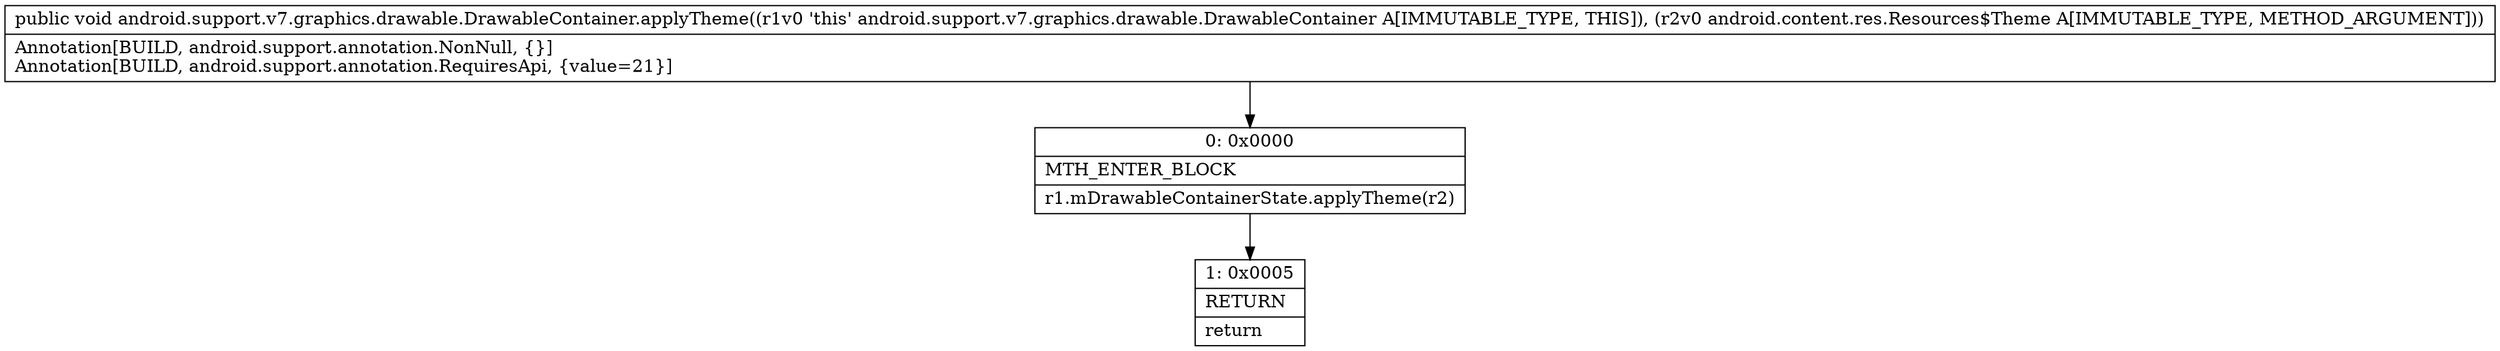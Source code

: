 digraph "CFG forandroid.support.v7.graphics.drawable.DrawableContainer.applyTheme(Landroid\/content\/res\/Resources$Theme;)V" {
Node_0 [shape=record,label="{0\:\ 0x0000|MTH_ENTER_BLOCK\l|r1.mDrawableContainerState.applyTheme(r2)\l}"];
Node_1 [shape=record,label="{1\:\ 0x0005|RETURN\l|return\l}"];
MethodNode[shape=record,label="{public void android.support.v7.graphics.drawable.DrawableContainer.applyTheme((r1v0 'this' android.support.v7.graphics.drawable.DrawableContainer A[IMMUTABLE_TYPE, THIS]), (r2v0 android.content.res.Resources$Theme A[IMMUTABLE_TYPE, METHOD_ARGUMENT]))  | Annotation[BUILD, android.support.annotation.NonNull, \{\}]\lAnnotation[BUILD, android.support.annotation.RequiresApi, \{value=21\}]\l}"];
MethodNode -> Node_0;
Node_0 -> Node_1;
}

